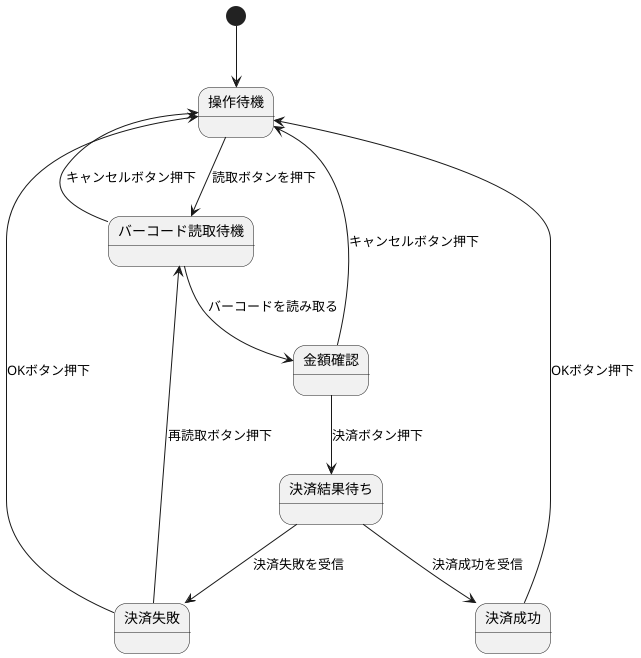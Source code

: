 @startuml スマホ決済アプリの決済処理
[*] --> 操作待機
操作待機 --> バーコード読取待機 : 読取ボタンを押下
バーコード読取待機 --> 操作待機 : キャンセルボタン押下
バーコード読取待機 --> 金額確認 : バーコードを読み取る
金額確認 --> 操作待機 : キャンセルボタン押下
金額確認 --> 決済結果待ち : 決済ボタン押下
決済結果待ち --> 決済成功 : 決済成功を受信
決済結果待ち --> 決済失敗 : 決済失敗を受信
決済成功 --> 操作待機 : OKボタン押下
決済失敗 --> 操作待機 : OKボタン押下
決済失敗 --> バーコード読取待機 : 再読取ボタン押下
@enduml
